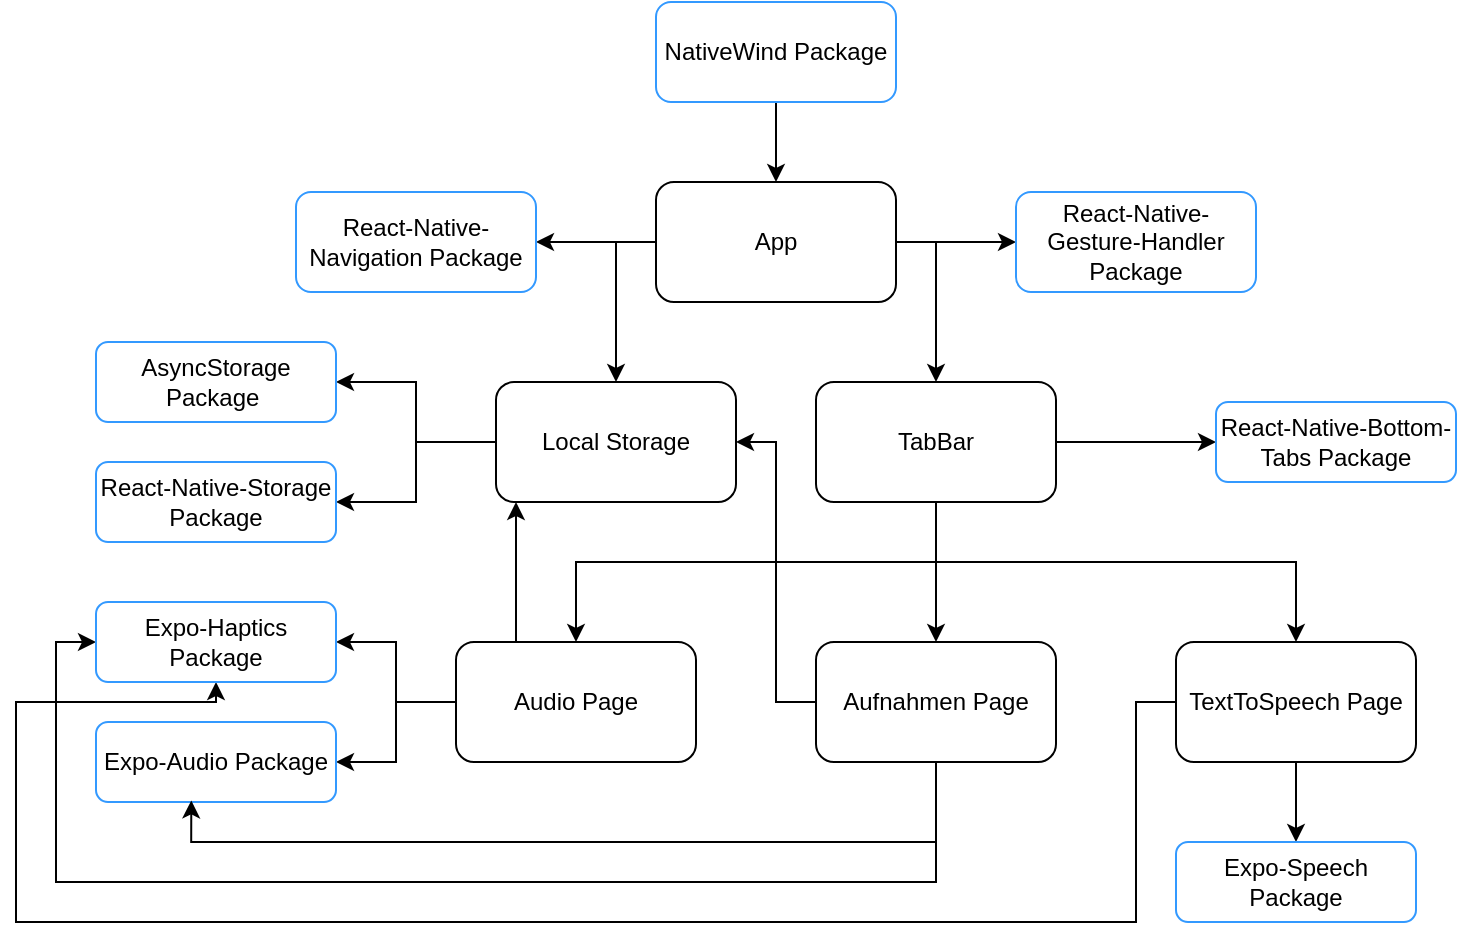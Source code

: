 <mxfile version="24.5.3" type="device">
  <diagram name="Seite-1" id="DA5Zp72VX7TOBuvm9LFl">
    <mxGraphModel dx="1843" dy="887" grid="1" gridSize="10" guides="1" tooltips="1" connect="1" arrows="1" fold="1" page="1" pageScale="1" pageWidth="827" pageHeight="1169" math="0" shadow="0">
      <root>
        <mxCell id="0" />
        <mxCell id="1" parent="0" />
        <mxCell id="rwb06WOGkpm9rsAGAVGV-11" style="edgeStyle=orthogonalEdgeStyle;rounded=0;orthogonalLoop=1;jettySize=auto;html=1;" edge="1" parent="1" source="rwb06WOGkpm9rsAGAVGV-1" target="rwb06WOGkpm9rsAGAVGV-10">
          <mxGeometry relative="1" as="geometry">
            <Array as="points">
              <mxPoint x="500" y="150" />
            </Array>
          </mxGeometry>
        </mxCell>
        <mxCell id="rwb06WOGkpm9rsAGAVGV-21" style="edgeStyle=orthogonalEdgeStyle;rounded=0;orthogonalLoop=1;jettySize=auto;html=1;entryX=0.5;entryY=0;entryDx=0;entryDy=0;" edge="1" parent="1" source="rwb06WOGkpm9rsAGAVGV-1" target="rwb06WOGkpm9rsAGAVGV-20">
          <mxGeometry relative="1" as="geometry">
            <Array as="points">
              <mxPoint x="340" y="150" />
            </Array>
          </mxGeometry>
        </mxCell>
        <mxCell id="rwb06WOGkpm9rsAGAVGV-34" style="edgeStyle=orthogonalEdgeStyle;rounded=0;orthogonalLoop=1;jettySize=auto;html=1;" edge="1" parent="1" source="rwb06WOGkpm9rsAGAVGV-1" target="rwb06WOGkpm9rsAGAVGV-33">
          <mxGeometry relative="1" as="geometry" />
        </mxCell>
        <mxCell id="rwb06WOGkpm9rsAGAVGV-36" style="edgeStyle=orthogonalEdgeStyle;rounded=0;orthogonalLoop=1;jettySize=auto;html=1;" edge="1" parent="1" source="rwb06WOGkpm9rsAGAVGV-1" target="rwb06WOGkpm9rsAGAVGV-35">
          <mxGeometry relative="1" as="geometry" />
        </mxCell>
        <mxCell id="rwb06WOGkpm9rsAGAVGV-1" value="App" style="rounded=1;whiteSpace=wrap;html=1;" vertex="1" parent="1">
          <mxGeometry x="360" y="120" width="120" height="60" as="geometry" />
        </mxCell>
        <mxCell id="rwb06WOGkpm9rsAGAVGV-44" style="edgeStyle=orthogonalEdgeStyle;rounded=0;orthogonalLoop=1;jettySize=auto;html=1;entryX=1;entryY=0.5;entryDx=0;entryDy=0;" edge="1" parent="1" source="rwb06WOGkpm9rsAGAVGV-2" target="rwb06WOGkpm9rsAGAVGV-20">
          <mxGeometry relative="1" as="geometry">
            <Array as="points">
              <mxPoint x="420" y="380" />
              <mxPoint x="420" y="250" />
            </Array>
          </mxGeometry>
        </mxCell>
        <mxCell id="rwb06WOGkpm9rsAGAVGV-45" style="edgeStyle=orthogonalEdgeStyle;rounded=0;orthogonalLoop=1;jettySize=auto;html=1;entryX=0;entryY=0.5;entryDx=0;entryDy=0;" edge="1" parent="1" source="rwb06WOGkpm9rsAGAVGV-2" target="rwb06WOGkpm9rsAGAVGV-38">
          <mxGeometry relative="1" as="geometry">
            <Array as="points">
              <mxPoint x="500" y="470" />
              <mxPoint x="60" y="470" />
              <mxPoint x="60" y="350" />
            </Array>
          </mxGeometry>
        </mxCell>
        <mxCell id="rwb06WOGkpm9rsAGAVGV-2" value="Aufnahmen Page" style="rounded=1;whiteSpace=wrap;html=1;" vertex="1" parent="1">
          <mxGeometry x="440" y="350" width="120" height="60" as="geometry" />
        </mxCell>
        <mxCell id="rwb06WOGkpm9rsAGAVGV-46" style="edgeStyle=orthogonalEdgeStyle;rounded=0;orthogonalLoop=1;jettySize=auto;html=1;entryX=0.5;entryY=1;entryDx=0;entryDy=0;" edge="1" parent="1" source="rwb06WOGkpm9rsAGAVGV-3" target="rwb06WOGkpm9rsAGAVGV-38">
          <mxGeometry relative="1" as="geometry">
            <Array as="points">
              <mxPoint x="600" y="380" />
              <mxPoint x="600" y="490" />
              <mxPoint x="40" y="490" />
              <mxPoint x="40" y="380" />
              <mxPoint x="140" y="380" />
            </Array>
          </mxGeometry>
        </mxCell>
        <mxCell id="rwb06WOGkpm9rsAGAVGV-49" style="edgeStyle=orthogonalEdgeStyle;rounded=0;orthogonalLoop=1;jettySize=auto;html=1;" edge="1" parent="1" source="rwb06WOGkpm9rsAGAVGV-3" target="rwb06WOGkpm9rsAGAVGV-47">
          <mxGeometry relative="1" as="geometry" />
        </mxCell>
        <mxCell id="rwb06WOGkpm9rsAGAVGV-3" value="TextToSpeech Page" style="rounded=1;whiteSpace=wrap;html=1;" vertex="1" parent="1">
          <mxGeometry x="620" y="350" width="120" height="60" as="geometry" />
        </mxCell>
        <mxCell id="rwb06WOGkpm9rsAGAVGV-37" style="edgeStyle=orthogonalEdgeStyle;rounded=0;orthogonalLoop=1;jettySize=auto;html=1;" edge="1" parent="1" source="rwb06WOGkpm9rsAGAVGV-4" target="rwb06WOGkpm9rsAGAVGV-20">
          <mxGeometry relative="1" as="geometry">
            <Array as="points">
              <mxPoint x="290" y="320" />
              <mxPoint x="290" y="320" />
            </Array>
          </mxGeometry>
        </mxCell>
        <mxCell id="rwb06WOGkpm9rsAGAVGV-40" style="edgeStyle=orthogonalEdgeStyle;rounded=0;orthogonalLoop=1;jettySize=auto;html=1;" edge="1" parent="1" source="rwb06WOGkpm9rsAGAVGV-4" target="rwb06WOGkpm9rsAGAVGV-38">
          <mxGeometry relative="1" as="geometry" />
        </mxCell>
        <mxCell id="rwb06WOGkpm9rsAGAVGV-41" style="edgeStyle=orthogonalEdgeStyle;rounded=0;orthogonalLoop=1;jettySize=auto;html=1;" edge="1" parent="1" source="rwb06WOGkpm9rsAGAVGV-4" target="rwb06WOGkpm9rsAGAVGV-39">
          <mxGeometry relative="1" as="geometry" />
        </mxCell>
        <mxCell id="rwb06WOGkpm9rsAGAVGV-4" value="Audio Page" style="rounded=1;whiteSpace=wrap;html=1;" vertex="1" parent="1">
          <mxGeometry x="260" y="350" width="120" height="60" as="geometry" />
        </mxCell>
        <mxCell id="rwb06WOGkpm9rsAGAVGV-18" style="edgeStyle=orthogonalEdgeStyle;rounded=0;orthogonalLoop=1;jettySize=auto;html=1;" edge="1" parent="1" source="rwb06WOGkpm9rsAGAVGV-10" target="rwb06WOGkpm9rsAGAVGV-3">
          <mxGeometry relative="1" as="geometry">
            <Array as="points">
              <mxPoint x="500" y="310" />
              <mxPoint x="680" y="310" />
            </Array>
          </mxGeometry>
        </mxCell>
        <mxCell id="rwb06WOGkpm9rsAGAVGV-27" style="edgeStyle=orthogonalEdgeStyle;rounded=0;orthogonalLoop=1;jettySize=auto;html=1;" edge="1" parent="1" source="rwb06WOGkpm9rsAGAVGV-10" target="rwb06WOGkpm9rsAGAVGV-2">
          <mxGeometry relative="1" as="geometry" />
        </mxCell>
        <mxCell id="rwb06WOGkpm9rsAGAVGV-28" style="edgeStyle=orthogonalEdgeStyle;rounded=0;orthogonalLoop=1;jettySize=auto;html=1;" edge="1" parent="1" source="rwb06WOGkpm9rsAGAVGV-10" target="rwb06WOGkpm9rsAGAVGV-4">
          <mxGeometry relative="1" as="geometry">
            <Array as="points">
              <mxPoint x="500" y="310" />
              <mxPoint x="320" y="310" />
            </Array>
          </mxGeometry>
        </mxCell>
        <mxCell id="rwb06WOGkpm9rsAGAVGV-30" value="" style="edgeStyle=orthogonalEdgeStyle;rounded=0;orthogonalLoop=1;jettySize=auto;html=1;" edge="1" parent="1" source="rwb06WOGkpm9rsAGAVGV-10">
          <mxGeometry relative="1" as="geometry">
            <mxPoint x="640" y="250" as="targetPoint" />
          </mxGeometry>
        </mxCell>
        <mxCell id="rwb06WOGkpm9rsAGAVGV-10" value="TabBar" style="rounded=1;whiteSpace=wrap;html=1;" vertex="1" parent="1">
          <mxGeometry x="440" y="220" width="120" height="60" as="geometry" />
        </mxCell>
        <mxCell id="rwb06WOGkpm9rsAGAVGV-25" style="edgeStyle=orthogonalEdgeStyle;rounded=0;orthogonalLoop=1;jettySize=auto;html=1;" edge="1" parent="1" source="rwb06WOGkpm9rsAGAVGV-20" target="rwb06WOGkpm9rsAGAVGV-23">
          <mxGeometry relative="1" as="geometry" />
        </mxCell>
        <mxCell id="rwb06WOGkpm9rsAGAVGV-26" style="edgeStyle=orthogonalEdgeStyle;rounded=0;orthogonalLoop=1;jettySize=auto;html=1;" edge="1" parent="1" source="rwb06WOGkpm9rsAGAVGV-20" target="rwb06WOGkpm9rsAGAVGV-24">
          <mxGeometry relative="1" as="geometry" />
        </mxCell>
        <mxCell id="rwb06WOGkpm9rsAGAVGV-20" value="Local Storage" style="rounded=1;whiteSpace=wrap;html=1;" vertex="1" parent="1">
          <mxGeometry x="280" y="220" width="120" height="60" as="geometry" />
        </mxCell>
        <mxCell id="rwb06WOGkpm9rsAGAVGV-23" value="AsyncStorage Package&amp;nbsp;" style="rounded=1;whiteSpace=wrap;html=1;strokeColor=#3399FF;" vertex="1" parent="1">
          <mxGeometry x="80" y="200" width="120" height="40" as="geometry" />
        </mxCell>
        <mxCell id="rwb06WOGkpm9rsAGAVGV-24" value="React-Native-Storage Package" style="rounded=1;whiteSpace=wrap;html=1;strokeColor=#3399FF;" vertex="1" parent="1">
          <mxGeometry x="80" y="260" width="120" height="40" as="geometry" />
        </mxCell>
        <mxCell id="rwb06WOGkpm9rsAGAVGV-31" value="React-Native-Bottom-Tabs Package" style="rounded=1;whiteSpace=wrap;html=1;strokeColor=#3399FF;" vertex="1" parent="1">
          <mxGeometry x="640" y="230" width="120" height="40" as="geometry" />
        </mxCell>
        <mxCell id="rwb06WOGkpm9rsAGAVGV-33" value="React-Native-Navigation Package" style="rounded=1;whiteSpace=wrap;html=1;strokeColor=#3399FF;" vertex="1" parent="1">
          <mxGeometry x="180" y="125" width="120" height="50" as="geometry" />
        </mxCell>
        <mxCell id="rwb06WOGkpm9rsAGAVGV-35" value="React-Native-Gesture-Handler Package" style="rounded=1;whiteSpace=wrap;html=1;strokeColor=#3399FF;" vertex="1" parent="1">
          <mxGeometry x="540" y="125" width="120" height="50" as="geometry" />
        </mxCell>
        <mxCell id="rwb06WOGkpm9rsAGAVGV-38" value="Expo-Haptics Package" style="rounded=1;whiteSpace=wrap;html=1;strokeColor=#3399FF;" vertex="1" parent="1">
          <mxGeometry x="80" y="330" width="120" height="40" as="geometry" />
        </mxCell>
        <mxCell id="rwb06WOGkpm9rsAGAVGV-39" value="Expo-Audio Package" style="rounded=1;whiteSpace=wrap;html=1;strokeColor=#3399FF;" vertex="1" parent="1">
          <mxGeometry x="80" y="390" width="120" height="40" as="geometry" />
        </mxCell>
        <mxCell id="rwb06WOGkpm9rsAGAVGV-42" style="edgeStyle=orthogonalEdgeStyle;rounded=0;orthogonalLoop=1;jettySize=auto;html=1;entryX=0.397;entryY=0.98;entryDx=0;entryDy=0;entryPerimeter=0;" edge="1" parent="1" source="rwb06WOGkpm9rsAGAVGV-2" target="rwb06WOGkpm9rsAGAVGV-39">
          <mxGeometry relative="1" as="geometry">
            <Array as="points">
              <mxPoint x="500" y="450" />
              <mxPoint x="128" y="450" />
            </Array>
          </mxGeometry>
        </mxCell>
        <mxCell id="rwb06WOGkpm9rsAGAVGV-47" value="Expo-Speech Package" style="rounded=1;whiteSpace=wrap;html=1;strokeColor=#3399FF;" vertex="1" parent="1">
          <mxGeometry x="620" y="450" width="120" height="40" as="geometry" />
        </mxCell>
        <mxCell id="rwb06WOGkpm9rsAGAVGV-53" style="edgeStyle=orthogonalEdgeStyle;rounded=0;orthogonalLoop=1;jettySize=auto;html=1;" edge="1" parent="1" source="rwb06WOGkpm9rsAGAVGV-52" target="rwb06WOGkpm9rsAGAVGV-1">
          <mxGeometry relative="1" as="geometry" />
        </mxCell>
        <mxCell id="rwb06WOGkpm9rsAGAVGV-52" value="NativeWind Package" style="rounded=1;whiteSpace=wrap;html=1;strokeColor=#3399FF;" vertex="1" parent="1">
          <mxGeometry x="360" y="30" width="120" height="50" as="geometry" />
        </mxCell>
      </root>
    </mxGraphModel>
  </diagram>
</mxfile>
